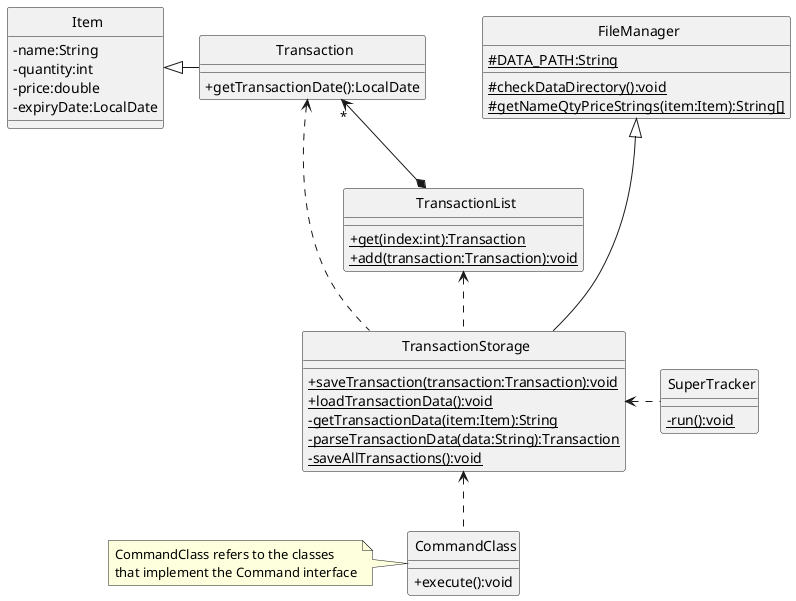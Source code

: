 @startuml
skinparam classAttributeIconSize 0
skinparam CircledCharacterFontSize 0
skinparam CircledCharacterRadius 0

class SuperTracker
class FileManager
class TransactionList
class Transaction
class CommandClass
class TransactionStorage
class Item

Item <|- Transaction
FileManager <|--- TransactionStorage
TransactionList <.. TransactionStorage
Transaction <.. TransactionStorage
Transaction "*" <--* TransactionList
TransactionStorage <.. CommandClass
TransactionStorage <. SuperTracker

class FileManager {
    {static}#DATA_PATH:String
    {static}#checkDataDirectory():void
    {static}#getNameQtyPriceStrings(item:Item):String[]
}

class TransactionStorage {
    {static}+saveTransaction(transaction:Transaction):void
    {static}+loadTransactionData():void
    {static}-getTransactionData(item:Item):String
    {static}-parseTransactionData(data:String):Transaction
    {static}-saveAllTransactions():void
}

class SuperTracker {
    {static}-run():void
}

class CommandClass {
    +execute():void
}

class TransactionList {
    {static}+get(index:int):Transaction
    {static}+add(transaction:Transaction):void
}

class Transaction {
    +getTransactionDate():LocalDate
}

class Item {
    -name:String
    -quantity:int
    -price:double
    -expiryDate:LocalDate
}

note left of CommandClass
    CommandClass refers to the classes
    that implement the Command interface
endnote

@enduml